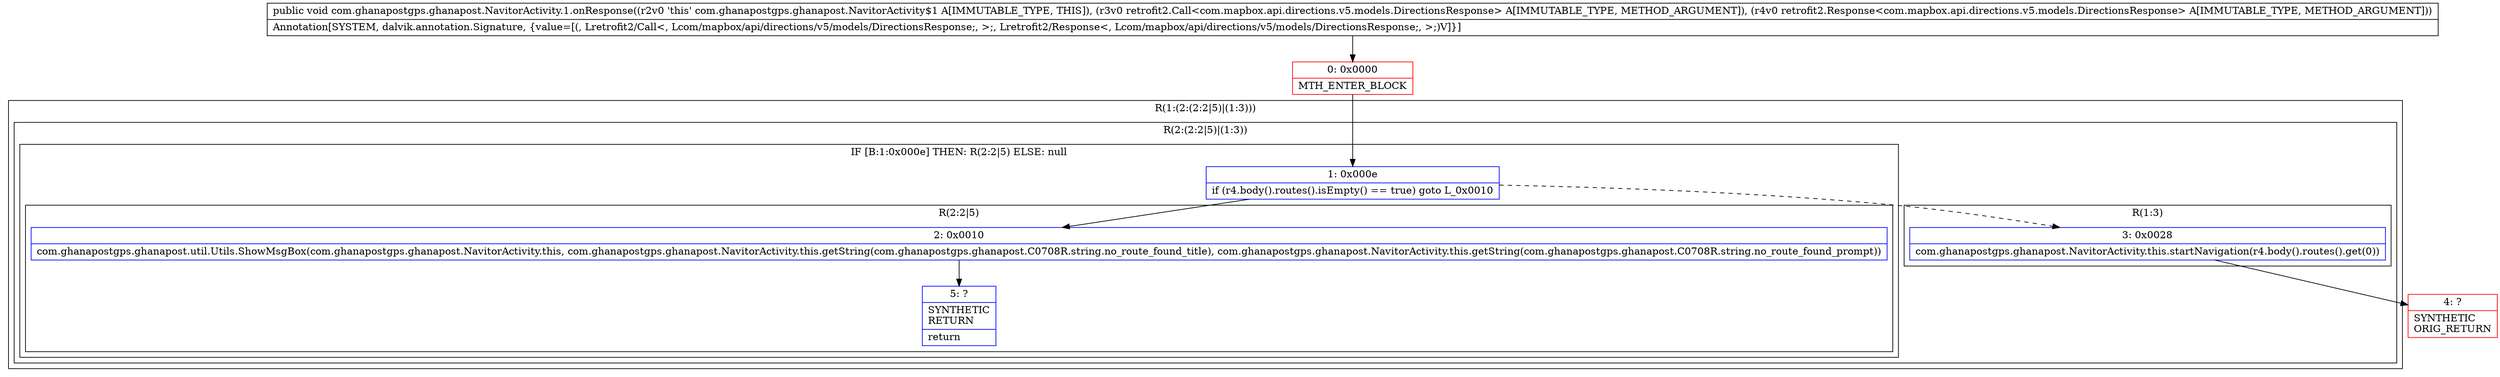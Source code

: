 digraph "CFG forcom.ghanapostgps.ghanapost.NavitorActivity.1.onResponse(Lretrofit2\/Call;Lretrofit2\/Response;)V" {
subgraph cluster_Region_683143995 {
label = "R(1:(2:(2:2|5)|(1:3)))";
node [shape=record,color=blue];
subgraph cluster_Region_1431267563 {
label = "R(2:(2:2|5)|(1:3))";
node [shape=record,color=blue];
subgraph cluster_IfRegion_463616335 {
label = "IF [B:1:0x000e] THEN: R(2:2|5) ELSE: null";
node [shape=record,color=blue];
Node_1 [shape=record,label="{1\:\ 0x000e|if (r4.body().routes().isEmpty() == true) goto L_0x0010\l}"];
subgraph cluster_Region_2075940173 {
label = "R(2:2|5)";
node [shape=record,color=blue];
Node_2 [shape=record,label="{2\:\ 0x0010|com.ghanapostgps.ghanapost.util.Utils.ShowMsgBox(com.ghanapostgps.ghanapost.NavitorActivity.this, com.ghanapostgps.ghanapost.NavitorActivity.this.getString(com.ghanapostgps.ghanapost.C0708R.string.no_route_found_title), com.ghanapostgps.ghanapost.NavitorActivity.this.getString(com.ghanapostgps.ghanapost.C0708R.string.no_route_found_prompt))\l}"];
Node_5 [shape=record,label="{5\:\ ?|SYNTHETIC\lRETURN\l|return\l}"];
}
}
subgraph cluster_Region_1812287274 {
label = "R(1:3)";
node [shape=record,color=blue];
Node_3 [shape=record,label="{3\:\ 0x0028|com.ghanapostgps.ghanapost.NavitorActivity.this.startNavigation(r4.body().routes().get(0))\l}"];
}
}
}
Node_0 [shape=record,color=red,label="{0\:\ 0x0000|MTH_ENTER_BLOCK\l}"];
Node_4 [shape=record,color=red,label="{4\:\ ?|SYNTHETIC\lORIG_RETURN\l}"];
MethodNode[shape=record,label="{public void com.ghanapostgps.ghanapost.NavitorActivity.1.onResponse((r2v0 'this' com.ghanapostgps.ghanapost.NavitorActivity$1 A[IMMUTABLE_TYPE, THIS]), (r3v0 retrofit2.Call\<com.mapbox.api.directions.v5.models.DirectionsResponse\> A[IMMUTABLE_TYPE, METHOD_ARGUMENT]), (r4v0 retrofit2.Response\<com.mapbox.api.directions.v5.models.DirectionsResponse\> A[IMMUTABLE_TYPE, METHOD_ARGUMENT]))  | Annotation[SYSTEM, dalvik.annotation.Signature, \{value=[(, Lretrofit2\/Call\<, Lcom\/mapbox\/api\/directions\/v5\/models\/DirectionsResponse;, \>;, Lretrofit2\/Response\<, Lcom\/mapbox\/api\/directions\/v5\/models\/DirectionsResponse;, \>;)V]\}]\l}"];
MethodNode -> Node_0;
Node_1 -> Node_2;
Node_1 -> Node_3[style=dashed];
Node_2 -> Node_5;
Node_3 -> Node_4;
Node_0 -> Node_1;
}

